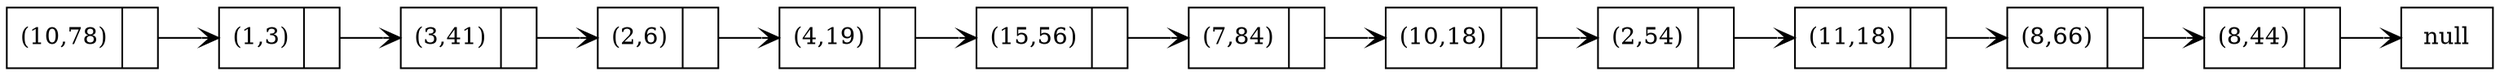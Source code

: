 digraph foo { rankdir=LR; node [shape=record];n2[label = "null"]
s0[label="{ <data> (10,78) | <ref>  }"];
s0:ref -> s1 [arrowhead=vee, tailclip=false, arrowtail = vee];
s1[label="{ <data> (1,3) | <ref>  }"];
s1:ref -> s2 [arrowhead=vee, tailclip=false, arrowtail = vee];
s2[label="{ <data> (3,41) | <ref>  }"];
s2:ref -> s3 [arrowhead=vee, tailclip=false, arrowtail = vee];
s3[label="{ <data> (2,6) | <ref>  }"];
s3:ref -> s4 [arrowhead=vee, tailclip=false, arrowtail = vee];
s4[label="{ <data> (4,19) | <ref>  }"];
s4:ref -> s5 [arrowhead=vee, tailclip=false, arrowtail = vee];
s5[label="{ <data> (15,56) | <ref>  }"];
s5:ref -> s6 [arrowhead=vee, tailclip=false, arrowtail = vee];
s6[label="{ <data> (7,84) | <ref>  }"];
s6:ref -> s7 [arrowhead=vee, tailclip=false, arrowtail = vee];
s7[label="{ <data> (10,18) | <ref>  }"];
s7:ref -> s8 [arrowhead=vee, tailclip=false, arrowtail = vee];
s8[label="{ <data> (2,54) | <ref>  }"];
s8:ref -> s9 [arrowhead=vee, tailclip=false, arrowtail = vee];
s9[label="{ <data> (11,18) | <ref>  }"];
s9:ref -> s10 [arrowhead=vee, tailclip=false, arrowtail = vee];
s10[label="{ <data> (8,66) | <ref>  }"];
s10:ref -> s11 [arrowhead=vee, tailclip=false, arrowtail = vee];
s11[label="{ <data> (8,44) | <ref>  }"];
s11:ref -> n2      [arrowhead=vee, tailclip=false,arrowtail = vee];
}